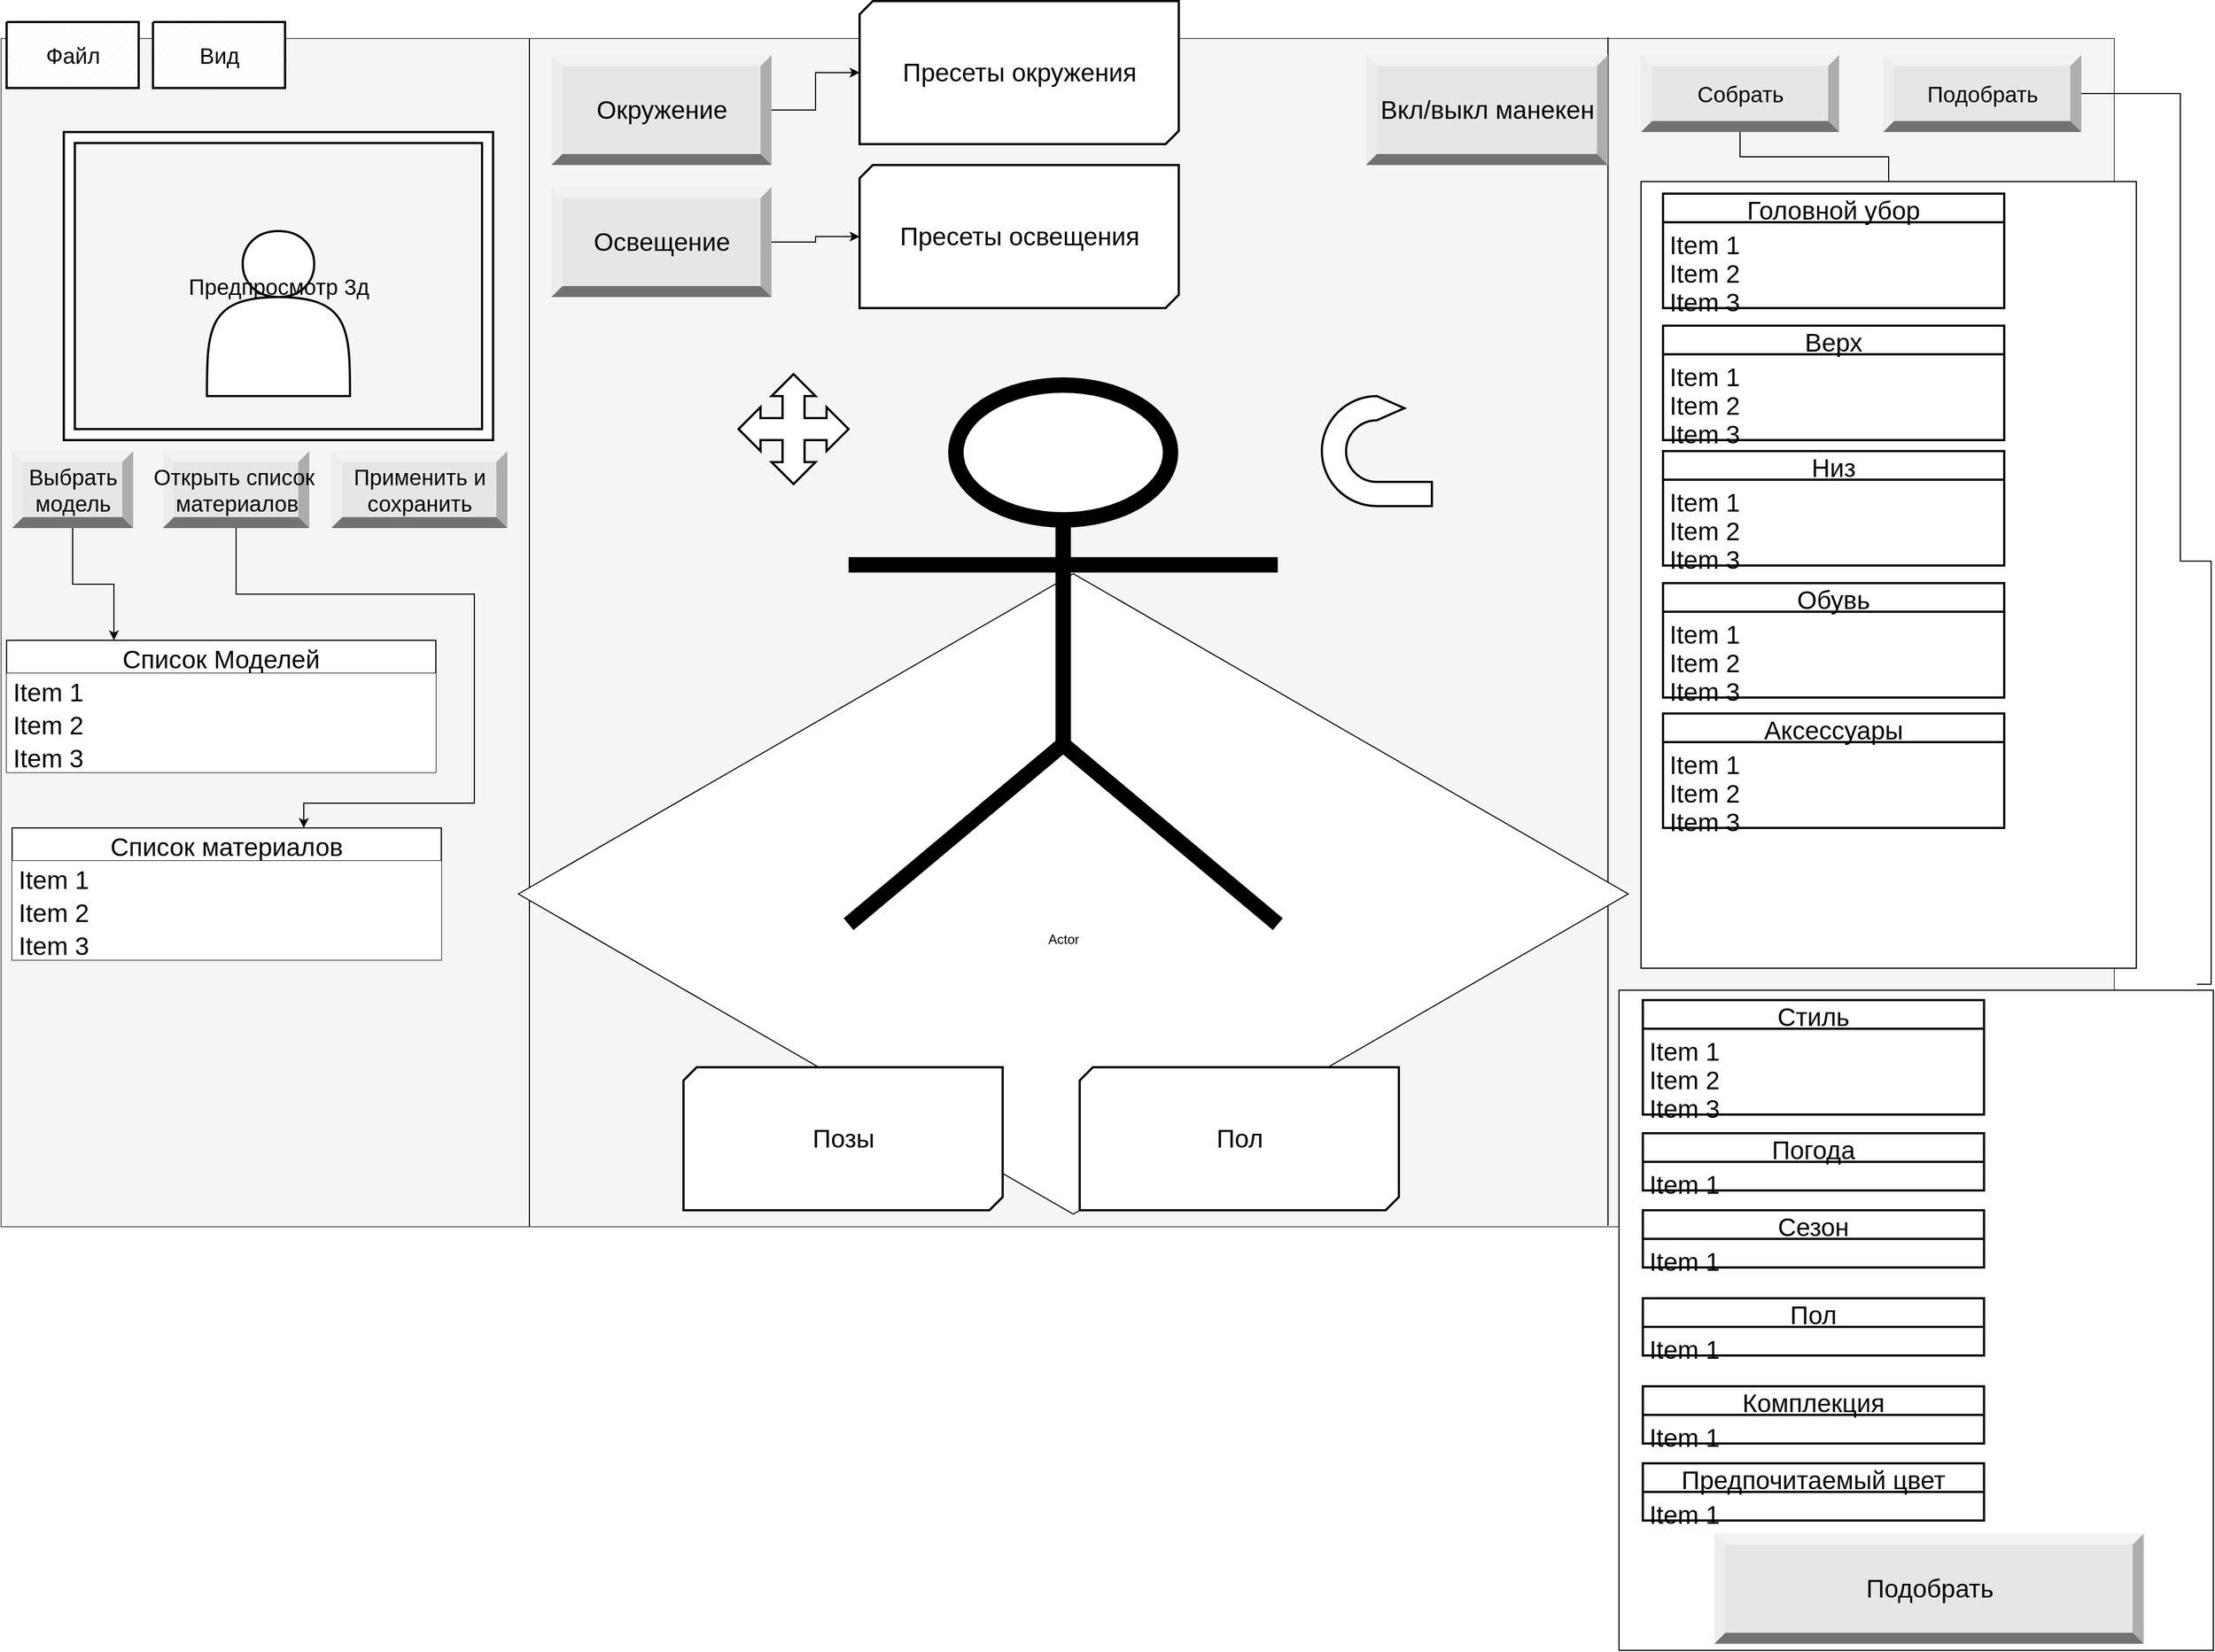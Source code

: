 <mxfile version="18.0.1" type="device"><diagram id="mB-Y7TeZoeiKGfiRebVg" name="Страница 1"><mxGraphModel dx="3076" dy="865" grid="1" gridSize="10" guides="1" tooltips="1" connect="1" arrows="1" fold="1" page="1" pageScale="1" pageWidth="827" pageHeight="1169" math="0" shadow="0"><root><mxCell id="0"/><mxCell id="1" parent="0"/><mxCell id="9TO0nN3jIIbXw2uy0gUh-1" value="" style="rounded=0;whiteSpace=wrap;html=1;fillColor=#f5f5f5;strokeColor=#666666;fontColor=#333333;" parent="1" vertex="1"><mxGeometry x="-1260" y="45" width="1920" height="1080" as="geometry"/></mxCell><mxCell id="9TO0nN3jIIbXw2uy0gUh-61" value="" style="verticalLabelPosition=bottom;verticalAlign=top;html=1;shape=mxgraph.basic.rect;fillColor2=none;strokeWidth=1;size=20;indent=5;rounded=0;fontSize=20;" parent="1" vertex="1"><mxGeometry x="230" y="175" width="450" height="715" as="geometry"/></mxCell><mxCell id="9TO0nN3jIIbXw2uy0gUh-3" value="" style="shape=cube;whiteSpace=wrap;html=1;boundedLbl=1;backgroundOutline=1;darkOpacity=0.05;darkOpacity2=0.1;rounded=0;" parent="1" vertex="1"><mxGeometry x="-320" y="790" width="120" height="80" as="geometry"/></mxCell><mxCell id="9TO0nN3jIIbXw2uy0gUh-4" value="" style="endArrow=none;html=1;rounded=0;entryX=0.25;entryY=0;entryDx=0;entryDy=0;exitX=0.25;exitY=1;exitDx=0;exitDy=0;" parent="1" source="9TO0nN3jIIbXw2uy0gUh-1" target="9TO0nN3jIIbXw2uy0gUh-1" edge="1"><mxGeometry width="50" height="50" relative="1" as="geometry"><mxPoint x="-500" y="640" as="sourcePoint"/><mxPoint x="-450" y="590" as="targetPoint"/></mxGeometry></mxCell><mxCell id="9TO0nN3jIIbXw2uy0gUh-5" value="" style="endArrow=none;html=1;rounded=0;entryX=0.25;entryY=0;entryDx=0;entryDy=0;exitX=0.25;exitY=1;exitDx=0;exitDy=0;" parent="1" edge="1"><mxGeometry width="50" height="50" relative="1" as="geometry"><mxPoint x="200.0" y="1124" as="sourcePoint"/><mxPoint x="200.0" y="44" as="targetPoint"/></mxGeometry></mxCell><mxCell id="9TO0nN3jIIbXw2uy0gUh-7" value="" style="html=1;whiteSpace=wrap;aspect=fixed;shape=isoRectangle;rounded=0;" parent="1" vertex="1"><mxGeometry x="-790" y="520" width="1008.33" height="605" as="geometry"/></mxCell><mxCell id="9TO0nN3jIIbXw2uy0gUh-2" value="Actor" style="shape=umlActor;verticalLabelPosition=bottom;verticalAlign=top;html=1;outlineConnect=0;rounded=0;strokeWidth=14;" parent="1" vertex="1"><mxGeometry x="-490.0" y="360" width="390" height="490" as="geometry"/></mxCell><mxCell id="TBAzX7xGQEoW5kucpkFZ-18" style="edgeStyle=orthogonalEdgeStyle;rounded=0;orthogonalLoop=1;jettySize=auto;html=1;entryX=0;entryY=0.5;entryDx=0;entryDy=0;entryPerimeter=0;fontSize=23;" parent="1" source="9TO0nN3jIIbXw2uy0gUh-10" target="TBAzX7xGQEoW5kucpkFZ-16" edge="1"><mxGeometry relative="1" as="geometry"/></mxCell><mxCell id="9TO0nN3jIIbXw2uy0gUh-10" value="Окружение" style="labelPosition=center;verticalLabelPosition=middle;align=center;html=1;shape=mxgraph.basic.shaded_button;dx=10;fillColor=#E6E6E6;strokeColor=none;rounded=0;fontSize=23;" parent="1" vertex="1"><mxGeometry x="-760" y="60" width="200" height="100" as="geometry"/></mxCell><mxCell id="TBAzX7xGQEoW5kucpkFZ-17" style="edgeStyle=orthogonalEdgeStyle;rounded=0;orthogonalLoop=1;jettySize=auto;html=1;entryX=0;entryY=0.5;entryDx=0;entryDy=0;entryPerimeter=0;fontSize=23;" parent="1" source="9TO0nN3jIIbXw2uy0gUh-11" target="TBAzX7xGQEoW5kucpkFZ-15" edge="1"><mxGeometry relative="1" as="geometry"/></mxCell><mxCell id="9TO0nN3jIIbXw2uy0gUh-11" value="Освещение" style="labelPosition=center;verticalLabelPosition=middle;align=center;html=1;shape=mxgraph.basic.shaded_button;dx=10;fillColor=#E6E6E6;strokeColor=none;rounded=0;fontSize=23;" parent="1" vertex="1"><mxGeometry x="-760" y="180" width="200" height="100" as="geometry"/></mxCell><mxCell id="9TO0nN3jIIbXw2uy0gUh-15" value="" style="html=1;shadow=0;dashed=0;align=center;verticalAlign=middle;shape=mxgraph.arrows2.quadArrow;dy=10;dx=20;notch=24;arrowHead=10;rounded=0;fontSize=23;strokeWidth=2;" parent="1" vertex="1"><mxGeometry x="-590" y="350" width="100" height="100" as="geometry"/></mxCell><mxCell id="9TO0nN3jIIbXw2uy0gUh-16" value="" style="html=1;shadow=0;dashed=0;align=center;verticalAlign=middle;shape=mxgraph.arrows2.uTurnArrow;dy=11;arrowHead=22;dx2=25;rounded=0;fontSize=23;strokeWidth=2;" parent="1" vertex="1"><mxGeometry x="-60" y="370" width="100" height="100" as="geometry"/></mxCell><mxCell id="9TO0nN3jIIbXw2uy0gUh-17" value="Позы" style="verticalLabelPosition=middle;verticalAlign=middle;html=1;shape=mxgraph.basic.diag_snip_rect;dx=6;rounded=0;fontSize=23;strokeWidth=2;labelPosition=center;align=center;" parent="1" vertex="1"><mxGeometry x="-640" y="980" width="290" height="130" as="geometry"/></mxCell><mxCell id="9TO0nN3jIIbXw2uy0gUh-18" value="Вкл/выкл манекен" style="labelPosition=center;verticalLabelPosition=middle;align=center;html=1;shape=mxgraph.basic.shaded_button;dx=10;fillColor=#E6E6E6;strokeColor=none;rounded=0;fontSize=23;" parent="1" vertex="1"><mxGeometry x="-20" y="60" width="220" height="100" as="geometry"/></mxCell><mxCell id="9TO0nN3jIIbXw2uy0gUh-19" value="Головной убор" style="swimlane;fontStyle=0;childLayout=stackLayout;horizontal=1;startSize=26;fillColor=none;horizontalStack=0;resizeParent=1;resizeParentMax=0;resizeLast=0;collapsible=1;marginBottom=0;rounded=0;fontSize=23;strokeWidth=2;" parent="1" vertex="1"><mxGeometry x="250" y="186" width="310" height="104" as="geometry"/></mxCell><mxCell id="9TO0nN3jIIbXw2uy0gUh-20" value="Item 1" style="text;strokeColor=none;fillColor=none;align=left;verticalAlign=top;spacingLeft=4;spacingRight=4;overflow=hidden;rotatable=0;points=[[0,0.5],[1,0.5]];portConstraint=eastwest;rounded=0;fontSize=23;" parent="9TO0nN3jIIbXw2uy0gUh-19" vertex="1"><mxGeometry y="26" width="310" height="26" as="geometry"/></mxCell><mxCell id="9TO0nN3jIIbXw2uy0gUh-21" value="Item 2" style="text;strokeColor=none;fillColor=none;align=left;verticalAlign=top;spacingLeft=4;spacingRight=4;overflow=hidden;rotatable=0;points=[[0,0.5],[1,0.5]];portConstraint=eastwest;rounded=0;fontSize=23;" parent="9TO0nN3jIIbXw2uy0gUh-19" vertex="1"><mxGeometry y="52" width="310" height="26" as="geometry"/></mxCell><mxCell id="9TO0nN3jIIbXw2uy0gUh-22" value="Item 3" style="text;strokeColor=none;fillColor=none;align=left;verticalAlign=top;spacingLeft=4;spacingRight=4;overflow=hidden;rotatable=0;points=[[0,0.5],[1,0.5]];portConstraint=eastwest;rounded=0;fontSize=23;" parent="9TO0nN3jIIbXw2uy0gUh-19" vertex="1"><mxGeometry y="78" width="310" height="26" as="geometry"/></mxCell><mxCell id="9TO0nN3jIIbXw2uy0gUh-28" value="Верх" style="swimlane;fontStyle=0;childLayout=stackLayout;horizontal=1;startSize=26;fillColor=none;horizontalStack=0;resizeParent=1;resizeParentMax=0;resizeLast=0;collapsible=1;marginBottom=0;rounded=0;fontSize=23;strokeWidth=2;" parent="1" vertex="1"><mxGeometry x="250" y="306" width="310" height="104" as="geometry"/></mxCell><mxCell id="9TO0nN3jIIbXw2uy0gUh-29" value="Item 1" style="text;strokeColor=none;fillColor=none;align=left;verticalAlign=top;spacingLeft=4;spacingRight=4;overflow=hidden;rotatable=0;points=[[0,0.5],[1,0.5]];portConstraint=eastwest;rounded=0;fontSize=23;" parent="9TO0nN3jIIbXw2uy0gUh-28" vertex="1"><mxGeometry y="26" width="310" height="26" as="geometry"/></mxCell><mxCell id="9TO0nN3jIIbXw2uy0gUh-30" value="Item 2" style="text;strokeColor=none;fillColor=none;align=left;verticalAlign=top;spacingLeft=4;spacingRight=4;overflow=hidden;rotatable=0;points=[[0,0.5],[1,0.5]];portConstraint=eastwest;rounded=0;fontSize=23;" parent="9TO0nN3jIIbXw2uy0gUh-28" vertex="1"><mxGeometry y="52" width="310" height="26" as="geometry"/></mxCell><mxCell id="9TO0nN3jIIbXw2uy0gUh-31" value="Item 3" style="text;strokeColor=none;fillColor=none;align=left;verticalAlign=top;spacingLeft=4;spacingRight=4;overflow=hidden;rotatable=0;points=[[0,0.5],[1,0.5]];portConstraint=eastwest;rounded=0;fontSize=23;" parent="9TO0nN3jIIbXw2uy0gUh-28" vertex="1"><mxGeometry y="78" width="310" height="26" as="geometry"/></mxCell><mxCell id="9TO0nN3jIIbXw2uy0gUh-32" value="Низ" style="swimlane;fontStyle=0;childLayout=stackLayout;horizontal=1;startSize=26;fillColor=none;horizontalStack=0;resizeParent=1;resizeParentMax=0;resizeLast=0;collapsible=1;marginBottom=0;rounded=0;fontSize=23;strokeWidth=2;" parent="1" vertex="1"><mxGeometry x="250" y="420" width="310" height="104" as="geometry"/></mxCell><mxCell id="9TO0nN3jIIbXw2uy0gUh-33" value="Item 1" style="text;strokeColor=none;fillColor=none;align=left;verticalAlign=top;spacingLeft=4;spacingRight=4;overflow=hidden;rotatable=0;points=[[0,0.5],[1,0.5]];portConstraint=eastwest;rounded=0;fontSize=23;" parent="9TO0nN3jIIbXw2uy0gUh-32" vertex="1"><mxGeometry y="26" width="310" height="26" as="geometry"/></mxCell><mxCell id="9TO0nN3jIIbXw2uy0gUh-34" value="Item 2" style="text;strokeColor=none;fillColor=none;align=left;verticalAlign=top;spacingLeft=4;spacingRight=4;overflow=hidden;rotatable=0;points=[[0,0.5],[1,0.5]];portConstraint=eastwest;rounded=0;fontSize=23;" parent="9TO0nN3jIIbXw2uy0gUh-32" vertex="1"><mxGeometry y="52" width="310" height="26" as="geometry"/></mxCell><mxCell id="9TO0nN3jIIbXw2uy0gUh-35" value="Item 3" style="text;strokeColor=none;fillColor=none;align=left;verticalAlign=top;spacingLeft=4;spacingRight=4;overflow=hidden;rotatable=0;points=[[0,0.5],[1,0.5]];portConstraint=eastwest;rounded=0;fontSize=23;" parent="9TO0nN3jIIbXw2uy0gUh-32" vertex="1"><mxGeometry y="78" width="310" height="26" as="geometry"/></mxCell><mxCell id="9TO0nN3jIIbXw2uy0gUh-37" value="Обувь" style="swimlane;fontStyle=0;childLayout=stackLayout;horizontal=1;startSize=26;fillColor=none;horizontalStack=0;resizeParent=1;resizeParentMax=0;resizeLast=0;collapsible=1;marginBottom=0;rounded=0;fontSize=23;strokeWidth=2;" parent="1" vertex="1"><mxGeometry x="250" y="540" width="310" height="104" as="geometry"/></mxCell><mxCell id="9TO0nN3jIIbXw2uy0gUh-38" value="Item 1" style="text;strokeColor=none;fillColor=none;align=left;verticalAlign=top;spacingLeft=4;spacingRight=4;overflow=hidden;rotatable=0;points=[[0,0.5],[1,0.5]];portConstraint=eastwest;rounded=0;fontSize=23;" parent="9TO0nN3jIIbXw2uy0gUh-37" vertex="1"><mxGeometry y="26" width="310" height="26" as="geometry"/></mxCell><mxCell id="9TO0nN3jIIbXw2uy0gUh-39" value="Item 2" style="text;strokeColor=none;fillColor=none;align=left;verticalAlign=top;spacingLeft=4;spacingRight=4;overflow=hidden;rotatable=0;points=[[0,0.5],[1,0.5]];portConstraint=eastwest;rounded=0;fontSize=23;" parent="9TO0nN3jIIbXw2uy0gUh-37" vertex="1"><mxGeometry y="52" width="310" height="26" as="geometry"/></mxCell><mxCell id="9TO0nN3jIIbXw2uy0gUh-40" value="Item 3" style="text;strokeColor=none;fillColor=none;align=left;verticalAlign=top;spacingLeft=4;spacingRight=4;overflow=hidden;rotatable=0;points=[[0,0.5],[1,0.5]];portConstraint=eastwest;rounded=0;fontSize=23;" parent="9TO0nN3jIIbXw2uy0gUh-37" vertex="1"><mxGeometry y="78" width="310" height="26" as="geometry"/></mxCell><mxCell id="9TO0nN3jIIbXw2uy0gUh-41" value="Аксессуары" style="swimlane;fontStyle=0;childLayout=stackLayout;horizontal=1;startSize=26;fillColor=none;horizontalStack=0;resizeParent=1;resizeParentMax=0;resizeLast=0;collapsible=1;marginBottom=0;rounded=0;fontSize=23;strokeWidth=2;" parent="1" vertex="1"><mxGeometry x="250" y="658.5" width="310" height="104" as="geometry"/></mxCell><mxCell id="9TO0nN3jIIbXw2uy0gUh-42" value="Item 1" style="text;strokeColor=none;fillColor=none;align=left;verticalAlign=top;spacingLeft=4;spacingRight=4;overflow=hidden;rotatable=0;points=[[0,0.5],[1,0.5]];portConstraint=eastwest;rounded=0;fontSize=23;" parent="9TO0nN3jIIbXw2uy0gUh-41" vertex="1"><mxGeometry y="26" width="310" height="26" as="geometry"/></mxCell><mxCell id="9TO0nN3jIIbXw2uy0gUh-43" value="Item 2" style="text;strokeColor=none;fillColor=none;align=left;verticalAlign=top;spacingLeft=4;spacingRight=4;overflow=hidden;rotatable=0;points=[[0,0.5],[1,0.5]];portConstraint=eastwest;rounded=0;fontSize=23;" parent="9TO0nN3jIIbXw2uy0gUh-41" vertex="1"><mxGeometry y="52" width="310" height="26" as="geometry"/></mxCell><mxCell id="9TO0nN3jIIbXw2uy0gUh-44" value="Item 3" style="text;strokeColor=none;fillColor=none;align=left;verticalAlign=top;spacingLeft=4;spacingRight=4;overflow=hidden;rotatable=0;points=[[0,0.5],[1,0.5]];portConstraint=eastwest;rounded=0;fontSize=23;" parent="9TO0nN3jIIbXw2uy0gUh-41" vertex="1"><mxGeometry y="78" width="310" height="26" as="geometry"/></mxCell><mxCell id="9TO0nN3jIIbXw2uy0gUh-45" value="Собрать" style="labelPosition=center;verticalLabelPosition=middle;align=center;html=1;shape=mxgraph.basic.shaded_button;dx=10;fillColor=#E6E6E6;strokeColor=none;rounded=0;fontSize=20;" parent="1" vertex="1"><mxGeometry x="230" y="60" width="180" height="70" as="geometry"/></mxCell><mxCell id="9TO0nN3jIIbXw2uy0gUh-46" value="Подобрать" style="labelPosition=center;verticalLabelPosition=middle;align=center;html=1;shape=mxgraph.basic.shaded_button;dx=10;fillColor=#E6E6E6;strokeColor=none;rounded=0;fontSize=20;" parent="1" vertex="1"><mxGeometry x="450" y="60" width="180" height="70" as="geometry"/></mxCell><mxCell id="9TO0nN3jIIbXw2uy0gUh-50" value="" style="shape=actor;whiteSpace=wrap;html=1;rounded=0;fontSize=20;strokeWidth=2;" parent="1" vertex="1"><mxGeometry x="-1073" y="220" width="130" height="150" as="geometry"/></mxCell><mxCell id="9TO0nN3jIIbXw2uy0gUh-48" value="Предпросмотр 3д" style="verticalLabelPosition=middle;verticalAlign=middle;html=1;shape=mxgraph.basic.frame;dx=10;rounded=0;fontSize=20;strokeWidth=2;labelPosition=center;align=center;" parent="1" vertex="1"><mxGeometry x="-1203" y="130" width="390" height="280" as="geometry"/></mxCell><mxCell id="TBAzX7xGQEoW5kucpkFZ-13" style="edgeStyle=orthogonalEdgeStyle;rounded=0;orthogonalLoop=1;jettySize=auto;html=1;entryX=0.25;entryY=0;entryDx=0;entryDy=0;fontSize=23;" parent="1" source="9TO0nN3jIIbXw2uy0gUh-51" target="TBAzX7xGQEoW5kucpkFZ-9" edge="1"><mxGeometry relative="1" as="geometry"/></mxCell><mxCell id="9TO0nN3jIIbXw2uy0gUh-51" value="Выбрать &lt;br&gt;модель" style="labelPosition=center;verticalLabelPosition=middle;align=center;html=1;shape=mxgraph.basic.shaded_button;dx=10;fillColor=#E6E6E6;strokeColor=none;rounded=0;fontSize=20;" parent="1" vertex="1"><mxGeometry x="-1250" y="420" width="110" height="70" as="geometry"/></mxCell><mxCell id="TBAzX7xGQEoW5kucpkFZ-7" style="edgeStyle=orthogonalEdgeStyle;rounded=0;orthogonalLoop=1;jettySize=auto;html=1;fontSize=23;" parent="1" source="9TO0nN3jIIbXw2uy0gUh-52" target="TBAzX7xGQEoW5kucpkFZ-1" edge="1"><mxGeometry relative="1" as="geometry"><Array as="points"><mxPoint x="-1046" y="550"/><mxPoint x="-830" y="550"/><mxPoint x="-830" y="740"/><mxPoint x="-985" y="740"/></Array></mxGeometry></mxCell><mxCell id="9TO0nN3jIIbXw2uy0gUh-52" value="&lt;div style=&quot;text-align: justify;&quot;&gt;&lt;span style=&quot;background-color: initial;&quot;&gt;Открыть список&amp;nbsp;&lt;/span&gt;&lt;/div&gt;&lt;div style=&quot;&quot;&gt;&lt;span style=&quot;background-color: initial;&quot;&gt;материалов&lt;/span&gt;&lt;/div&gt;" style="labelPosition=center;verticalLabelPosition=middle;align=center;html=1;shape=mxgraph.basic.shaded_button;dx=10;fillColor=#E6E6E6;strokeColor=none;rounded=0;fontSize=20;" parent="1" vertex="1"><mxGeometry x="-1113" y="420" width="133" height="70" as="geometry"/></mxCell><mxCell id="9TO0nN3jIIbXw2uy0gUh-58" value="Применить и &lt;br&gt;сохранить" style="labelPosition=center;verticalLabelPosition=middle;align=center;html=1;shape=mxgraph.basic.shaded_button;dx=10;fillColor=#E6E6E6;strokeColor=none;rounded=0;fontSize=20;" parent="1" vertex="1"><mxGeometry x="-960" y="420" width="160" height="70" as="geometry"/></mxCell><mxCell id="9TO0nN3jIIbXw2uy0gUh-59" value="Файл" style="verticalLabelPosition=middle;verticalAlign=middle;html=1;shape=mxgraph.basic.patternFillRect;fillStyle=diag;step=5;fillStrokeWidth=0.2;fillStrokeColor=#dddddd;rounded=0;fontSize=20;strokeWidth=2;labelPosition=center;align=center;" parent="1" vertex="1"><mxGeometry x="-1255" y="30" width="120" height="60" as="geometry"/></mxCell><mxCell id="9TO0nN3jIIbXw2uy0gUh-60" value="Вид" style="verticalLabelPosition=middle;verticalAlign=middle;html=1;shape=mxgraph.basic.patternFillRect;fillStyle=diag;step=5;fillStrokeWidth=0.2;fillStrokeColor=#dddddd;rounded=0;fontSize=20;strokeWidth=2;labelPosition=center;align=center;" parent="1" vertex="1"><mxGeometry x="-1122" y="30" width="120" height="60" as="geometry"/></mxCell><mxCell id="9TO0nN3jIIbXw2uy0gUh-62" value="" style="endArrow=none;html=1;rounded=0;fontSize=20;edgeStyle=orthogonalEdgeStyle;" parent="1" source="9TO0nN3jIIbXw2uy0gUh-61" target="9TO0nN3jIIbXw2uy0gUh-45" edge="1"><mxGeometry width="50" height="50" relative="1" as="geometry"><mxPoint x="880" y="670" as="sourcePoint"/><mxPoint x="930" y="620" as="targetPoint"/></mxGeometry></mxCell><mxCell id="9TO0nN3jIIbXw2uy0gUh-63" value="" style="verticalLabelPosition=bottom;verticalAlign=top;html=1;shape=mxgraph.basic.rect;fillColor2=none;strokeWidth=1;size=20;indent=5;rounded=0;fontSize=20;" parent="1" vertex="1"><mxGeometry x="210" y="910" width="540" height="600" as="geometry"/></mxCell><mxCell id="9TO0nN3jIIbXw2uy0gUh-64" value="Стиль" style="swimlane;fontStyle=0;childLayout=stackLayout;horizontal=1;startSize=26;fillColor=none;horizontalStack=0;resizeParent=1;resizeParentMax=0;resizeLast=0;collapsible=1;marginBottom=0;rounded=0;fontSize=23;strokeWidth=2;" parent="1" vertex="1"><mxGeometry x="231.67" y="919" width="310" height="104" as="geometry"/></mxCell><mxCell id="9TO0nN3jIIbXw2uy0gUh-65" value="Item 1" style="text;strokeColor=none;fillColor=none;align=left;verticalAlign=top;spacingLeft=4;spacingRight=4;overflow=hidden;rotatable=0;points=[[0,0.5],[1,0.5]];portConstraint=eastwest;rounded=0;fontSize=23;" parent="9TO0nN3jIIbXw2uy0gUh-64" vertex="1"><mxGeometry y="26" width="310" height="26" as="geometry"/></mxCell><mxCell id="9TO0nN3jIIbXw2uy0gUh-66" value="Item 2" style="text;strokeColor=none;fillColor=none;align=left;verticalAlign=top;spacingLeft=4;spacingRight=4;overflow=hidden;rotatable=0;points=[[0,0.5],[1,0.5]];portConstraint=eastwest;rounded=0;fontSize=23;" parent="9TO0nN3jIIbXw2uy0gUh-64" vertex="1"><mxGeometry y="52" width="310" height="26" as="geometry"/></mxCell><mxCell id="9TO0nN3jIIbXw2uy0gUh-67" value="Item 3" style="text;strokeColor=none;fillColor=none;align=left;verticalAlign=top;spacingLeft=4;spacingRight=4;overflow=hidden;rotatable=0;points=[[0,0.5],[1,0.5]];portConstraint=eastwest;rounded=0;fontSize=23;" parent="9TO0nN3jIIbXw2uy0gUh-64" vertex="1"><mxGeometry y="78" width="310" height="26" as="geometry"/></mxCell><mxCell id="9TO0nN3jIIbXw2uy0gUh-23" value="Подобрать" style="labelPosition=center;verticalLabelPosition=middle;align=center;html=1;shape=mxgraph.basic.shaded_button;dx=10;fillColor=#E6E6E6;strokeColor=none;rounded=0;fontSize=23;" parent="1" vertex="1"><mxGeometry x="296.67" y="1404" width="390" height="100" as="geometry"/></mxCell><mxCell id="9TO0nN3jIIbXw2uy0gUh-69" value="Погода" style="swimlane;fontStyle=0;childLayout=stackLayout;horizontal=1;startSize=26;fillColor=none;horizontalStack=0;resizeParent=1;resizeParentMax=0;resizeLast=0;collapsible=1;marginBottom=0;rounded=0;fontSize=23;strokeWidth=2;" parent="1" vertex="1"><mxGeometry x="231.67" y="1040" width="310" height="52" as="geometry"/></mxCell><mxCell id="9TO0nN3jIIbXw2uy0gUh-70" value="Item 1" style="text;strokeColor=none;fillColor=none;align=left;verticalAlign=top;spacingLeft=4;spacingRight=4;overflow=hidden;rotatable=0;points=[[0,0.5],[1,0.5]];portConstraint=eastwest;rounded=0;fontSize=23;" parent="9TO0nN3jIIbXw2uy0gUh-69" vertex="1"><mxGeometry y="26" width="310" height="26" as="geometry"/></mxCell><mxCell id="9TO0nN3jIIbXw2uy0gUh-73" value="Сезон" style="swimlane;fontStyle=0;childLayout=stackLayout;horizontal=1;startSize=26;fillColor=none;horizontalStack=0;resizeParent=1;resizeParentMax=0;resizeLast=0;collapsible=1;marginBottom=0;rounded=0;fontSize=23;strokeWidth=2;" parent="1" vertex="1"><mxGeometry x="231.67" y="1110" width="310" height="52" as="geometry"/></mxCell><mxCell id="9TO0nN3jIIbXw2uy0gUh-74" value="Item 1" style="text;strokeColor=none;fillColor=none;align=left;verticalAlign=top;spacingLeft=4;spacingRight=4;overflow=hidden;rotatable=0;points=[[0,0.5],[1,0.5]];portConstraint=eastwest;rounded=0;fontSize=23;" parent="9TO0nN3jIIbXw2uy0gUh-73" vertex="1"><mxGeometry y="26" width="310" height="26" as="geometry"/></mxCell><mxCell id="9TO0nN3jIIbXw2uy0gUh-75" value="Пол" style="swimlane;fontStyle=0;childLayout=stackLayout;horizontal=1;startSize=26;fillColor=none;horizontalStack=0;resizeParent=1;resizeParentMax=0;resizeLast=0;collapsible=1;marginBottom=0;rounded=0;fontSize=23;strokeWidth=2;" parent="1" vertex="1"><mxGeometry x="231.67" y="1190" width="310" height="52" as="geometry"/></mxCell><mxCell id="9TO0nN3jIIbXw2uy0gUh-76" value="Item 1" style="text;strokeColor=none;fillColor=none;align=left;verticalAlign=top;spacingLeft=4;spacingRight=4;overflow=hidden;rotatable=0;points=[[0,0.5],[1,0.5]];portConstraint=eastwest;rounded=0;fontSize=23;" parent="9TO0nN3jIIbXw2uy0gUh-75" vertex="1"><mxGeometry y="26" width="310" height="26" as="geometry"/></mxCell><mxCell id="9TO0nN3jIIbXw2uy0gUh-77" value="Комплекция" style="swimlane;fontStyle=0;childLayout=stackLayout;horizontal=1;startSize=26;fillColor=none;horizontalStack=0;resizeParent=1;resizeParentMax=0;resizeLast=0;collapsible=1;marginBottom=0;rounded=0;fontSize=23;strokeWidth=2;" parent="1" vertex="1"><mxGeometry x="231.67" y="1270" width="310" height="52" as="geometry"/></mxCell><mxCell id="9TO0nN3jIIbXw2uy0gUh-78" value="Item 1" style="text;strokeColor=none;fillColor=none;align=left;verticalAlign=top;spacingLeft=4;spacingRight=4;overflow=hidden;rotatable=0;points=[[0,0.5],[1,0.5]];portConstraint=eastwest;rounded=0;fontSize=23;" parent="9TO0nN3jIIbXw2uy0gUh-77" vertex="1"><mxGeometry y="26" width="310" height="26" as="geometry"/></mxCell><mxCell id="9TO0nN3jIIbXw2uy0gUh-79" value="Предпочитаемый цвет" style="swimlane;fontStyle=0;childLayout=stackLayout;horizontal=1;startSize=26;fillColor=none;horizontalStack=0;resizeParent=1;resizeParentMax=0;resizeLast=0;collapsible=1;marginBottom=0;rounded=0;fontSize=23;strokeWidth=2;" parent="1" vertex="1"><mxGeometry x="231.67" y="1340" width="310" height="52" as="geometry"/></mxCell><mxCell id="9TO0nN3jIIbXw2uy0gUh-80" value="Item 1" style="text;strokeColor=none;fillColor=none;align=left;verticalAlign=top;spacingLeft=4;spacingRight=4;overflow=hidden;rotatable=0;points=[[0,0.5],[1,0.5]];portConstraint=eastwest;rounded=0;fontSize=23;" parent="9TO0nN3jIIbXw2uy0gUh-79" vertex="1"><mxGeometry y="26" width="310" height="26" as="geometry"/></mxCell><mxCell id="9TO0nN3jIIbXw2uy0gUh-81" value="" style="endArrow=none;html=1;rounded=0;fontSize=20;exitX=0.972;exitY=-0.009;exitDx=0;exitDy=0;exitPerimeter=0;edgeStyle=orthogonalEdgeStyle;" parent="1" source="9TO0nN3jIIbXw2uy0gUh-63" target="9TO0nN3jIIbXw2uy0gUh-46" edge="1"><mxGeometry width="50" height="50" relative="1" as="geometry"><mxPoint x="1050.46" y="130.0" as="sourcePoint"/><mxPoint x="760" y="72.016" as="targetPoint"/><Array as="points"><mxPoint x="748" y="905"/><mxPoint x="748" y="520"/><mxPoint x="720" y="520"/><mxPoint x="720" y="95"/></Array></mxGeometry></mxCell><mxCell id="TBAzX7xGQEoW5kucpkFZ-1" value="Список материалов" style="swimlane;fontStyle=0;childLayout=stackLayout;horizontal=1;startSize=30;horizontalStack=0;resizeParent=1;resizeParentMax=0;resizeLast=0;collapsible=1;marginBottom=0;fontSize=23;" parent="1" vertex="1"><mxGeometry x="-1250" y="762.5" width="390" height="120" as="geometry"/></mxCell><mxCell id="TBAzX7xGQEoW5kucpkFZ-2" value="Item 1" style="text;align=left;verticalAlign=middle;spacingLeft=4;spacingRight=4;overflow=hidden;points=[[0,0.5],[1,0.5]];portConstraint=eastwest;rotatable=0;fillColor=default;fontSize=23;" parent="TBAzX7xGQEoW5kucpkFZ-1" vertex="1"><mxGeometry y="30" width="390" height="30" as="geometry"/></mxCell><mxCell id="TBAzX7xGQEoW5kucpkFZ-3" value="Item 2" style="text;align=left;verticalAlign=middle;spacingLeft=4;spacingRight=4;overflow=hidden;points=[[0,0.5],[1,0.5]];portConstraint=eastwest;rotatable=0;fillColor=default;fontSize=23;" parent="TBAzX7xGQEoW5kucpkFZ-1" vertex="1"><mxGeometry y="60" width="390" height="30" as="geometry"/></mxCell><mxCell id="TBAzX7xGQEoW5kucpkFZ-4" value="Item 3" style="text;align=left;verticalAlign=middle;spacingLeft=4;spacingRight=4;overflow=hidden;points=[[0,0.5],[1,0.5]];portConstraint=eastwest;rotatable=0;fillColor=default;fontSize=23;" parent="TBAzX7xGQEoW5kucpkFZ-1" vertex="1"><mxGeometry y="90" width="390" height="30" as="geometry"/></mxCell><mxCell id="TBAzX7xGQEoW5kucpkFZ-9" value="Список Моделей" style="swimlane;fontStyle=0;childLayout=stackLayout;horizontal=1;startSize=30;horizontalStack=0;resizeParent=1;resizeParentMax=0;resizeLast=0;collapsible=1;marginBottom=0;fontSize=23;" parent="1" vertex="1"><mxGeometry x="-1255" y="592" width="390" height="120" as="geometry"/></mxCell><mxCell id="TBAzX7xGQEoW5kucpkFZ-10" value="Item 1" style="text;align=left;verticalAlign=middle;spacingLeft=4;spacingRight=4;overflow=hidden;points=[[0,0.5],[1,0.5]];portConstraint=eastwest;rotatable=0;fillColor=default;fontSize=23;" parent="TBAzX7xGQEoW5kucpkFZ-9" vertex="1"><mxGeometry y="30" width="390" height="30" as="geometry"/></mxCell><mxCell id="TBAzX7xGQEoW5kucpkFZ-11" value="Item 2" style="text;align=left;verticalAlign=middle;spacingLeft=4;spacingRight=4;overflow=hidden;points=[[0,0.5],[1,0.5]];portConstraint=eastwest;rotatable=0;fillColor=default;fontSize=23;" parent="TBAzX7xGQEoW5kucpkFZ-9" vertex="1"><mxGeometry y="60" width="390" height="30" as="geometry"/></mxCell><mxCell id="TBAzX7xGQEoW5kucpkFZ-12" value="Item 3" style="text;align=left;verticalAlign=middle;spacingLeft=4;spacingRight=4;overflow=hidden;points=[[0,0.5],[1,0.5]];portConstraint=eastwest;rotatable=0;fillColor=default;fontSize=23;" parent="TBAzX7xGQEoW5kucpkFZ-9" vertex="1"><mxGeometry y="90" width="390" height="30" as="geometry"/></mxCell><mxCell id="TBAzX7xGQEoW5kucpkFZ-14" value="Пол" style="verticalLabelPosition=middle;verticalAlign=middle;html=1;shape=mxgraph.basic.diag_snip_rect;dx=6;rounded=0;fontSize=23;strokeWidth=2;labelPosition=center;align=center;" parent="1" vertex="1"><mxGeometry x="-280" y="980" width="290" height="130" as="geometry"/></mxCell><mxCell id="TBAzX7xGQEoW5kucpkFZ-15" value="Пресеты освещения" style="verticalLabelPosition=middle;verticalAlign=middle;html=1;shape=mxgraph.basic.diag_snip_rect;dx=6;rounded=0;fontSize=23;strokeWidth=2;labelPosition=center;align=center;" parent="1" vertex="1"><mxGeometry x="-480" y="160" width="290" height="130" as="geometry"/></mxCell><mxCell id="TBAzX7xGQEoW5kucpkFZ-16" value="Пресеты окружения" style="verticalLabelPosition=middle;verticalAlign=middle;html=1;shape=mxgraph.basic.diag_snip_rect;dx=6;rounded=0;fontSize=23;strokeWidth=2;labelPosition=center;align=center;" parent="1" vertex="1"><mxGeometry x="-480" y="11" width="290" height="130" as="geometry"/></mxCell></root></mxGraphModel></diagram></mxfile>